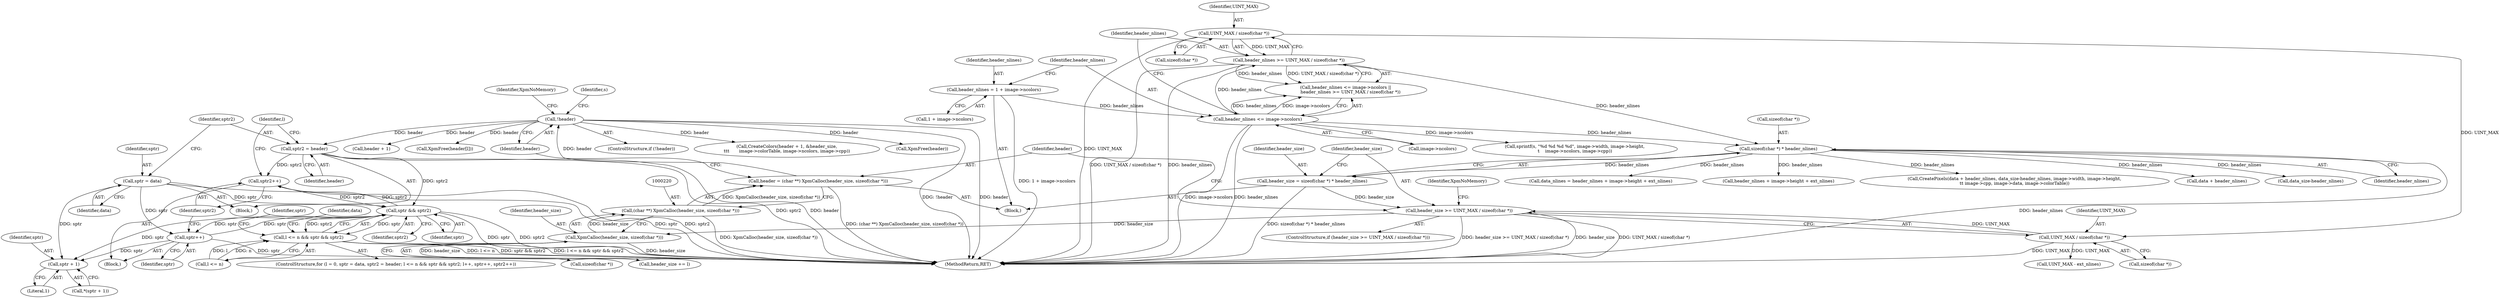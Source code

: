 digraph "0_libXpm_d1167418f0fd02a27f617ec5afd6db053afbe185@pointer" {
"1000487" [label="(Call,sptr2++)"];
"1000471" [label="(Call,sptr2 = header)"];
"1000226" [label="(Call,!header)"];
"1000217" [label="(Call,header = (char **) XpmCalloc(header_size, sizeof(char *)))"];
"1000219" [label="(Call,(char **) XpmCalloc(header_size, sizeof(char *)))"];
"1000221" [label="(Call,XpmCalloc(header_size, sizeof(char *)))"];
"1000209" [label="(Call,header_size >= UINT_MAX / sizeof(char *))"];
"1000202" [label="(Call,header_size = sizeof(char *) * header_nlines)"];
"1000204" [label="(Call,sizeof(char *) * header_nlines)"];
"1000189" [label="(Call,header_nlines <= image->ncolors)"];
"1000180" [label="(Call,header_nlines = 1 + image->ncolors)"];
"1000194" [label="(Call,header_nlines >= UINT_MAX / sizeof(char *))"];
"1000196" [label="(Call,UINT_MAX / sizeof(char *))"];
"1000211" [label="(Call,UINT_MAX / sizeof(char *))"];
"1000478" [label="(Call,sptr && sptr2)"];
"1000485" [label="(Call,sptr++)"];
"1000468" [label="(Call,sptr = data)"];
"1000487" [label="(Call,sptr2++)"];
"1000474" [label="(Call,l <= n && sptr && sptr2)"];
"1000497" [label="(Call,sptr + 1)"];
"1000312" [label="(Call,CreateColors(header + 1, &header_size,\n\t\t\t       image->colorTable, image->ncolors, image->cpp))"];
"1000204" [label="(Call,sizeof(char *) * header_nlines)"];
"1000472" [label="(Identifier,sptr2)"];
"1000476" [label="(Identifier,l)"];
"1000227" [label="(Identifier,header)"];
"1000605" [label="(Call,XpmFree(header))"];
"1000478" [label="(Call,sptr && sptr2)"];
"1000211" [label="(Call,UINT_MAX / sizeof(char *))"];
"1000467" [label="(Block,)"];
"1000202" [label="(Call,header_size = sizeof(char *) * header_nlines)"];
"1000303" [label="(Call,header_size += l)"];
"1000219" [label="(Call,(char **) XpmCalloc(header_size, sizeof(char *)))"];
"1000198" [label="(Call,sizeof(char *))"];
"1000213" [label="(Call,sizeof(char *))"];
"1000462" [label="(ControlStructure,for (l = 0, sptr = data, sptr2 = header; l <= n && sptr && sptr2; l++, sptr++, sptr2++))"];
"1000208" [label="(ControlStructure,if (header_size >= UINT_MAX / sizeof(char *)))"];
"1000197" [label="(Identifier,UINT_MAX)"];
"1000440" [label="(Call,data_nlines = header_nlines + image->height + ext_nlines)"];
"1000233" [label="(Call,sprintf(s, \"%d %d %d %d\", image->width, image->height,\n\t    image->ncolors, image->cpp))"];
"1000229" [label="(Identifier,XpmNoMemory)"];
"1000609" [label="(MethodReturn,RET)"];
"1000189" [label="(Call,header_nlines <= image->ncolors)"];
"1000442" [label="(Call,header_nlines + image->height + ext_nlines)"];
"1000180" [label="(Call,header_nlines = 1 + image->ncolors)"];
"1000474" [label="(Call,l <= n && sptr && sptr2)"];
"1000492" [label="(Identifier,sptr)"];
"1000195" [label="(Identifier,header_nlines)"];
"1000231" [label="(Identifier,s)"];
"1000479" [label="(Identifier,sptr)"];
"1000210" [label="(Identifier,header_size)"];
"1000194" [label="(Call,header_nlines >= UINT_MAX / sizeof(char *))"];
"1000218" [label="(Identifier,header)"];
"1000223" [label="(Call,sizeof(char *))"];
"1000212" [label="(Identifier,UINT_MAX)"];
"1000510" [label="(Identifier,data)"];
"1000216" [label="(Identifier,XpmNoMemory)"];
"1000182" [label="(Call,1 + image->ncolors)"];
"1000480" [label="(Identifier,sptr2)"];
"1000313" [label="(Call,header + 1)"];
"1000190" [label="(Identifier,header_nlines)"];
"1000485" [label="(Call,sptr++)"];
"1000526" [label="(Call,CreatePixels(data + header_nlines, data_size-header_nlines, image->width, image->height,\n\t\t image->cpp, image->data, image->colorTable))"];
"1000499" [label="(Literal,1)"];
"1000191" [label="(Call,image->ncolors)"];
"1000497" [label="(Call,sptr + 1)"];
"1000496" [label="(Call,*(sptr + 1))"];
"1000188" [label="(Call,header_nlines <= image->ncolors ||\n       header_nlines >= UINT_MAX / sizeof(char *))"];
"1000484" [label="(Block,)"];
"1000221" [label="(Call,XpmCalloc(header_size, sizeof(char *)))"];
"1000498" [label="(Identifier,sptr)"];
"1000469" [label="(Identifier,sptr)"];
"1000468" [label="(Call,sptr = data)"];
"1000473" [label="(Identifier,header)"];
"1000222" [label="(Identifier,header_size)"];
"1000376" [label="(Call,UINT_MAX - ext_nlines)"];
"1000601" [label="(Call,XpmFree(header[l]))"];
"1000486" [label="(Identifier,sptr)"];
"1000470" [label="(Identifier,data)"];
"1000226" [label="(Call,!header)"];
"1000209" [label="(Call,header_size >= UINT_MAX / sizeof(char *))"];
"1000225" [label="(ControlStructure,if (!header))"];
"1000475" [label="(Call,l <= n)"];
"1000471" [label="(Call,sptr2 = header)"];
"1000527" [label="(Call,data + header_nlines)"];
"1000530" [label="(Call,data_size-header_nlines)"];
"1000205" [label="(Call,sizeof(char *))"];
"1000203" [label="(Identifier,header_size)"];
"1000487" [label="(Call,sptr2++)"];
"1000117" [label="(Block,)"];
"1000196" [label="(Call,UINT_MAX / sizeof(char *))"];
"1000181" [label="(Identifier,header_nlines)"];
"1000207" [label="(Identifier,header_nlines)"];
"1000217" [label="(Call,header = (char **) XpmCalloc(header_size, sizeof(char *)))"];
"1000488" [label="(Identifier,sptr2)"];
"1000487" -> "1000484"  [label="AST: "];
"1000487" -> "1000488"  [label="CFG: "];
"1000488" -> "1000487"  [label="AST: "];
"1000476" -> "1000487"  [label="CFG: "];
"1000487" -> "1000609"  [label="DDG: sptr2"];
"1000487" -> "1000478"  [label="DDG: sptr2"];
"1000471" -> "1000487"  [label="DDG: sptr2"];
"1000478" -> "1000487"  [label="DDG: sptr2"];
"1000471" -> "1000467"  [label="AST: "];
"1000471" -> "1000473"  [label="CFG: "];
"1000472" -> "1000471"  [label="AST: "];
"1000473" -> "1000471"  [label="AST: "];
"1000476" -> "1000471"  [label="CFG: "];
"1000471" -> "1000609"  [label="DDG: sptr2"];
"1000471" -> "1000609"  [label="DDG: header"];
"1000226" -> "1000471"  [label="DDG: header"];
"1000471" -> "1000478"  [label="DDG: sptr2"];
"1000226" -> "1000225"  [label="AST: "];
"1000226" -> "1000227"  [label="CFG: "];
"1000227" -> "1000226"  [label="AST: "];
"1000229" -> "1000226"  [label="CFG: "];
"1000231" -> "1000226"  [label="CFG: "];
"1000226" -> "1000609"  [label="DDG: header"];
"1000226" -> "1000609"  [label="DDG: !header"];
"1000217" -> "1000226"  [label="DDG: header"];
"1000226" -> "1000312"  [label="DDG: header"];
"1000226" -> "1000313"  [label="DDG: header"];
"1000226" -> "1000601"  [label="DDG: header"];
"1000226" -> "1000605"  [label="DDG: header"];
"1000217" -> "1000117"  [label="AST: "];
"1000217" -> "1000219"  [label="CFG: "];
"1000218" -> "1000217"  [label="AST: "];
"1000219" -> "1000217"  [label="AST: "];
"1000227" -> "1000217"  [label="CFG: "];
"1000217" -> "1000609"  [label="DDG: (char **) XpmCalloc(header_size, sizeof(char *))"];
"1000219" -> "1000217"  [label="DDG: XpmCalloc(header_size, sizeof(char *))"];
"1000219" -> "1000221"  [label="CFG: "];
"1000220" -> "1000219"  [label="AST: "];
"1000221" -> "1000219"  [label="AST: "];
"1000219" -> "1000609"  [label="DDG: XpmCalloc(header_size, sizeof(char *))"];
"1000221" -> "1000219"  [label="DDG: header_size"];
"1000221" -> "1000223"  [label="CFG: "];
"1000222" -> "1000221"  [label="AST: "];
"1000223" -> "1000221"  [label="AST: "];
"1000221" -> "1000609"  [label="DDG: header_size"];
"1000209" -> "1000221"  [label="DDG: header_size"];
"1000221" -> "1000303"  [label="DDG: header_size"];
"1000209" -> "1000208"  [label="AST: "];
"1000209" -> "1000211"  [label="CFG: "];
"1000210" -> "1000209"  [label="AST: "];
"1000211" -> "1000209"  [label="AST: "];
"1000216" -> "1000209"  [label="CFG: "];
"1000218" -> "1000209"  [label="CFG: "];
"1000209" -> "1000609"  [label="DDG: header_size >= UINT_MAX / sizeof(char *)"];
"1000209" -> "1000609"  [label="DDG: header_size"];
"1000209" -> "1000609"  [label="DDG: UINT_MAX / sizeof(char *)"];
"1000202" -> "1000209"  [label="DDG: header_size"];
"1000211" -> "1000209"  [label="DDG: UINT_MAX"];
"1000202" -> "1000117"  [label="AST: "];
"1000202" -> "1000204"  [label="CFG: "];
"1000203" -> "1000202"  [label="AST: "];
"1000204" -> "1000202"  [label="AST: "];
"1000210" -> "1000202"  [label="CFG: "];
"1000202" -> "1000609"  [label="DDG: sizeof(char *) * header_nlines"];
"1000204" -> "1000202"  [label="DDG: header_nlines"];
"1000204" -> "1000207"  [label="CFG: "];
"1000205" -> "1000204"  [label="AST: "];
"1000207" -> "1000204"  [label="AST: "];
"1000204" -> "1000609"  [label="DDG: header_nlines"];
"1000189" -> "1000204"  [label="DDG: header_nlines"];
"1000194" -> "1000204"  [label="DDG: header_nlines"];
"1000204" -> "1000440"  [label="DDG: header_nlines"];
"1000204" -> "1000442"  [label="DDG: header_nlines"];
"1000204" -> "1000526"  [label="DDG: header_nlines"];
"1000204" -> "1000527"  [label="DDG: header_nlines"];
"1000204" -> "1000530"  [label="DDG: header_nlines"];
"1000189" -> "1000188"  [label="AST: "];
"1000189" -> "1000191"  [label="CFG: "];
"1000190" -> "1000189"  [label="AST: "];
"1000191" -> "1000189"  [label="AST: "];
"1000195" -> "1000189"  [label="CFG: "];
"1000188" -> "1000189"  [label="CFG: "];
"1000189" -> "1000609"  [label="DDG: header_nlines"];
"1000189" -> "1000609"  [label="DDG: image->ncolors"];
"1000189" -> "1000188"  [label="DDG: header_nlines"];
"1000189" -> "1000188"  [label="DDG: image->ncolors"];
"1000180" -> "1000189"  [label="DDG: header_nlines"];
"1000189" -> "1000194"  [label="DDG: header_nlines"];
"1000189" -> "1000233"  [label="DDG: image->ncolors"];
"1000180" -> "1000117"  [label="AST: "];
"1000180" -> "1000182"  [label="CFG: "];
"1000181" -> "1000180"  [label="AST: "];
"1000182" -> "1000180"  [label="AST: "];
"1000190" -> "1000180"  [label="CFG: "];
"1000180" -> "1000609"  [label="DDG: 1 + image->ncolors"];
"1000194" -> "1000188"  [label="AST: "];
"1000194" -> "1000196"  [label="CFG: "];
"1000195" -> "1000194"  [label="AST: "];
"1000196" -> "1000194"  [label="AST: "];
"1000188" -> "1000194"  [label="CFG: "];
"1000194" -> "1000609"  [label="DDG: header_nlines"];
"1000194" -> "1000609"  [label="DDG: UINT_MAX / sizeof(char *)"];
"1000194" -> "1000188"  [label="DDG: header_nlines"];
"1000194" -> "1000188"  [label="DDG: UINT_MAX / sizeof(char *)"];
"1000196" -> "1000194"  [label="DDG: UINT_MAX"];
"1000196" -> "1000198"  [label="CFG: "];
"1000197" -> "1000196"  [label="AST: "];
"1000198" -> "1000196"  [label="AST: "];
"1000196" -> "1000609"  [label="DDG: UINT_MAX"];
"1000196" -> "1000211"  [label="DDG: UINT_MAX"];
"1000211" -> "1000213"  [label="CFG: "];
"1000212" -> "1000211"  [label="AST: "];
"1000213" -> "1000211"  [label="AST: "];
"1000211" -> "1000609"  [label="DDG: UINT_MAX"];
"1000211" -> "1000376"  [label="DDG: UINT_MAX"];
"1000478" -> "1000474"  [label="AST: "];
"1000478" -> "1000479"  [label="CFG: "];
"1000478" -> "1000480"  [label="CFG: "];
"1000479" -> "1000478"  [label="AST: "];
"1000480" -> "1000478"  [label="AST: "];
"1000474" -> "1000478"  [label="CFG: "];
"1000478" -> "1000609"  [label="DDG: sptr"];
"1000478" -> "1000609"  [label="DDG: sptr2"];
"1000478" -> "1000474"  [label="DDG: sptr"];
"1000478" -> "1000474"  [label="DDG: sptr2"];
"1000485" -> "1000478"  [label="DDG: sptr"];
"1000468" -> "1000478"  [label="DDG: sptr"];
"1000478" -> "1000485"  [label="DDG: sptr"];
"1000478" -> "1000497"  [label="DDG: sptr"];
"1000485" -> "1000484"  [label="AST: "];
"1000485" -> "1000486"  [label="CFG: "];
"1000486" -> "1000485"  [label="AST: "];
"1000488" -> "1000485"  [label="CFG: "];
"1000485" -> "1000609"  [label="DDG: sptr"];
"1000468" -> "1000485"  [label="DDG: sptr"];
"1000485" -> "1000497"  [label="DDG: sptr"];
"1000468" -> "1000467"  [label="AST: "];
"1000468" -> "1000470"  [label="CFG: "];
"1000469" -> "1000468"  [label="AST: "];
"1000470" -> "1000468"  [label="AST: "];
"1000472" -> "1000468"  [label="CFG: "];
"1000468" -> "1000609"  [label="DDG: sptr"];
"1000468" -> "1000497"  [label="DDG: sptr"];
"1000474" -> "1000462"  [label="AST: "];
"1000474" -> "1000475"  [label="CFG: "];
"1000475" -> "1000474"  [label="AST: "];
"1000492" -> "1000474"  [label="CFG: "];
"1000510" -> "1000474"  [label="CFG: "];
"1000474" -> "1000609"  [label="DDG: l <= n && sptr && sptr2"];
"1000474" -> "1000609"  [label="DDG: l <= n"];
"1000474" -> "1000609"  [label="DDG: sptr && sptr2"];
"1000475" -> "1000474"  [label="DDG: l"];
"1000475" -> "1000474"  [label="DDG: n"];
"1000497" -> "1000496"  [label="AST: "];
"1000497" -> "1000499"  [label="CFG: "];
"1000498" -> "1000497"  [label="AST: "];
"1000499" -> "1000497"  [label="AST: "];
"1000496" -> "1000497"  [label="CFG: "];
}
